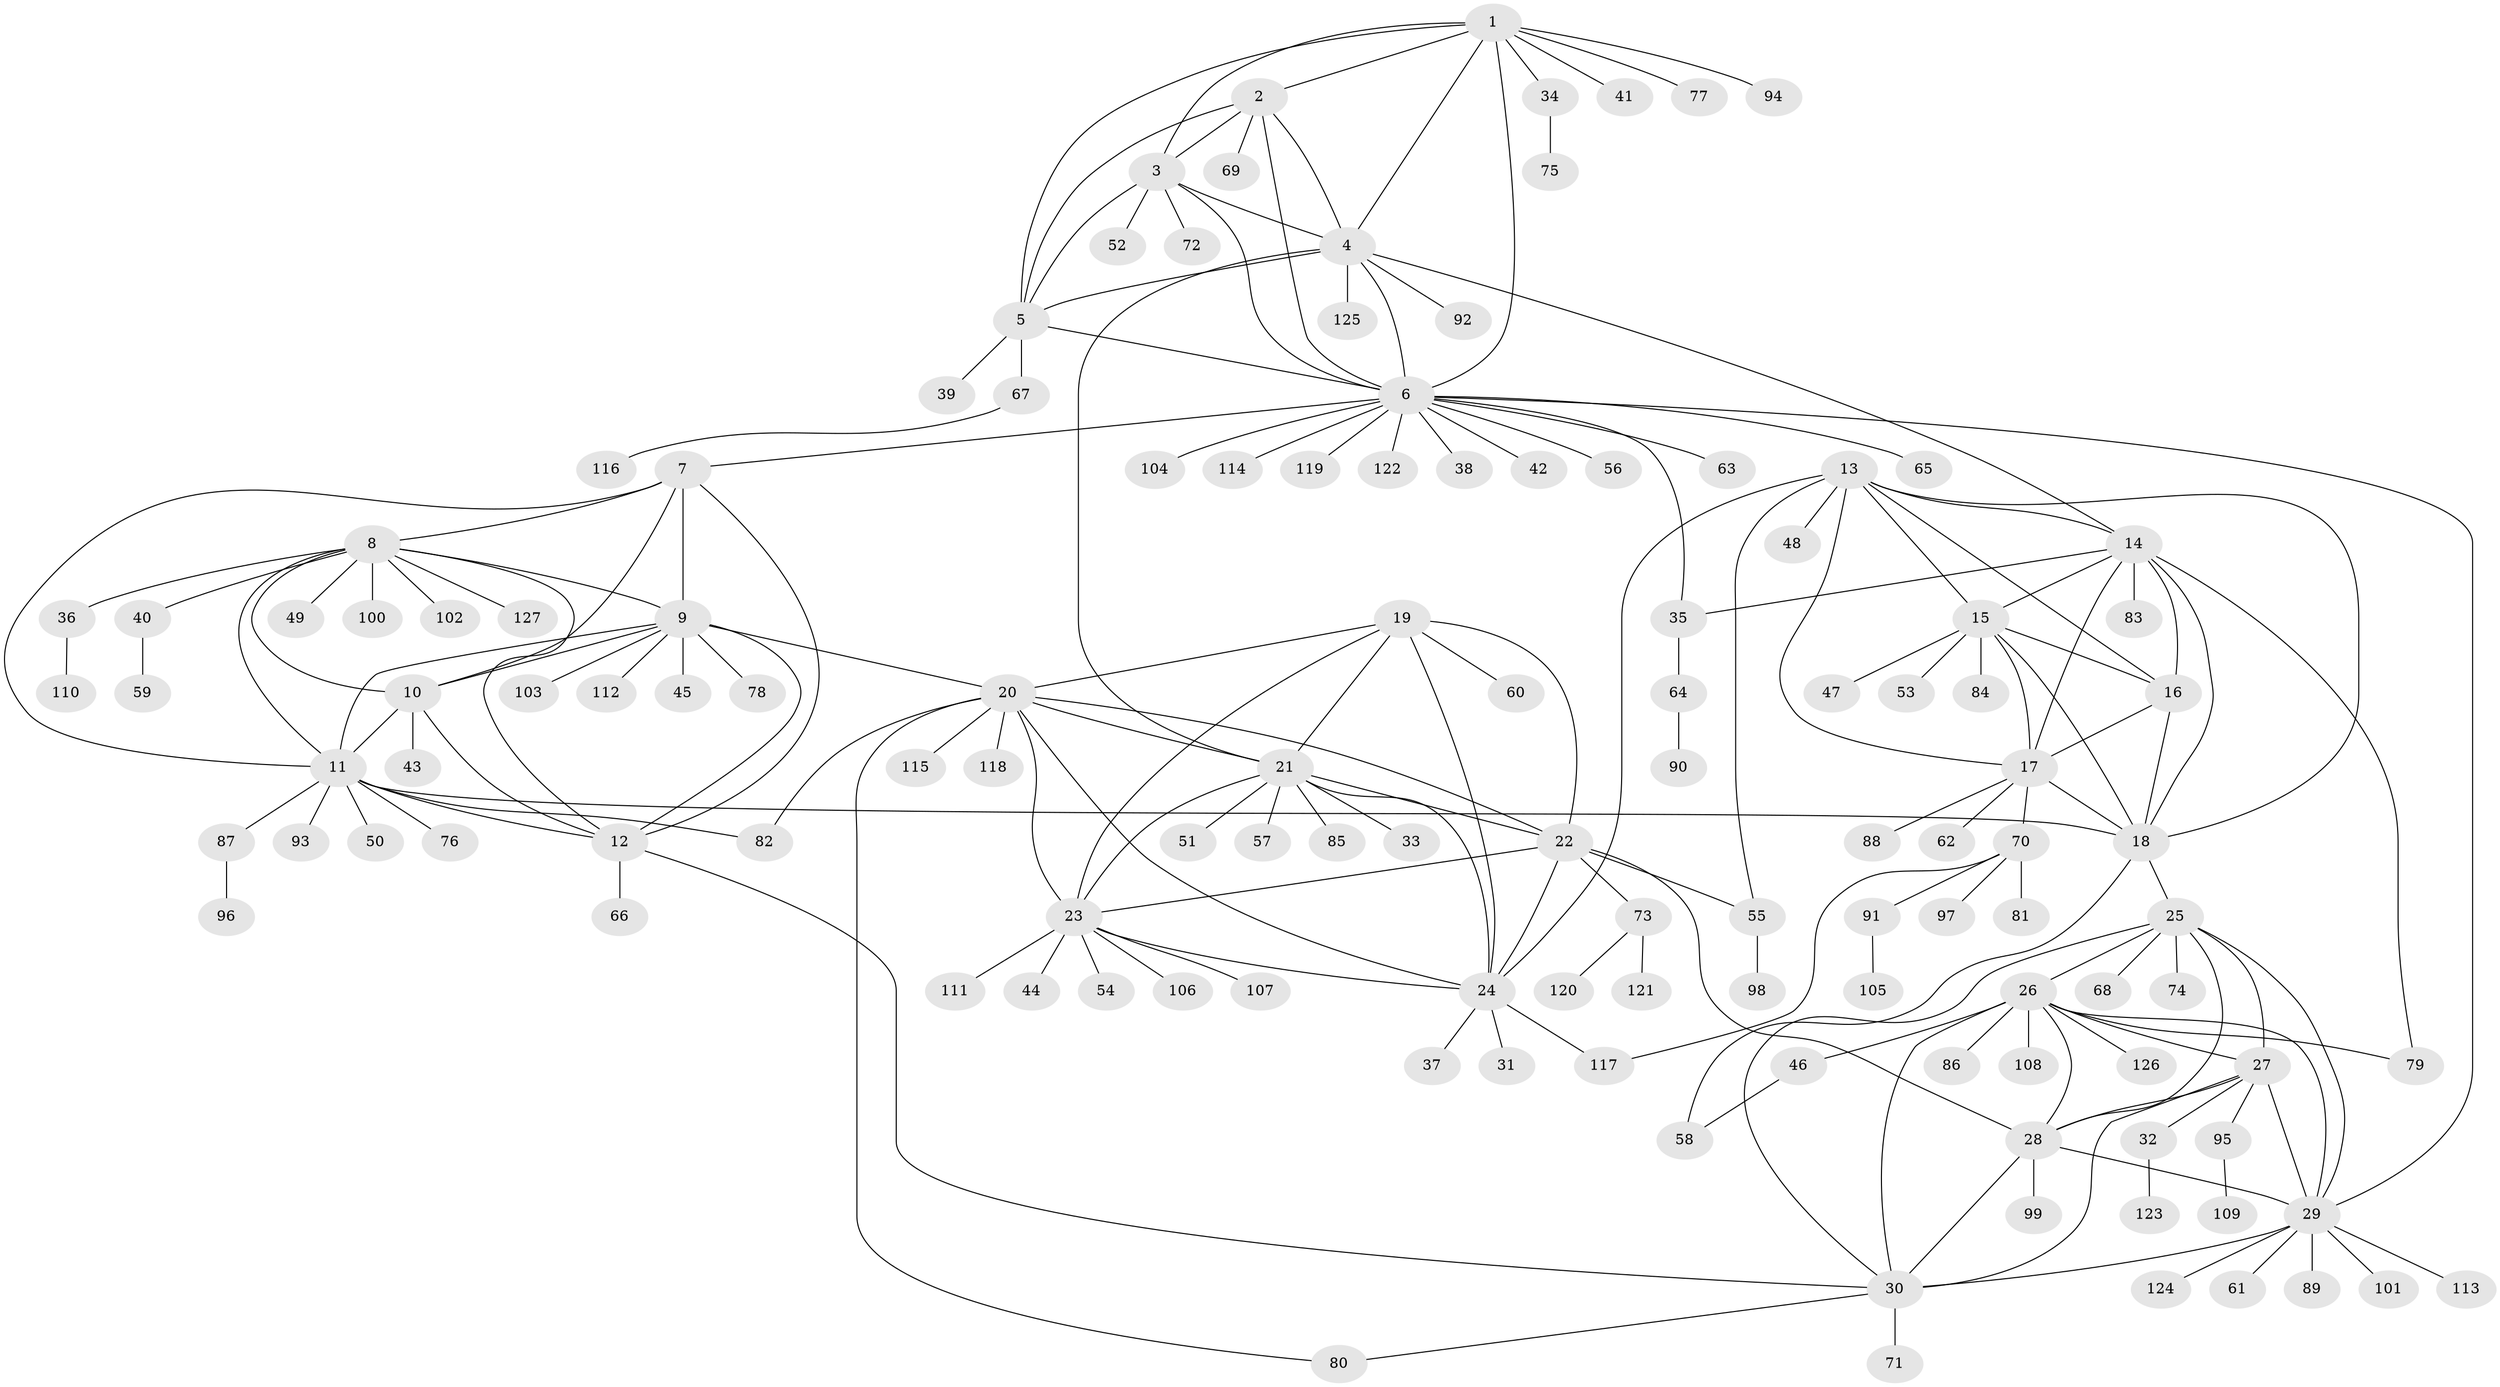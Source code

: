 // Generated by graph-tools (version 1.1) at 2025/15/03/09/25 04:15:57]
// undirected, 127 vertices, 189 edges
graph export_dot {
graph [start="1"]
  node [color=gray90,style=filled];
  1;
  2;
  3;
  4;
  5;
  6;
  7;
  8;
  9;
  10;
  11;
  12;
  13;
  14;
  15;
  16;
  17;
  18;
  19;
  20;
  21;
  22;
  23;
  24;
  25;
  26;
  27;
  28;
  29;
  30;
  31;
  32;
  33;
  34;
  35;
  36;
  37;
  38;
  39;
  40;
  41;
  42;
  43;
  44;
  45;
  46;
  47;
  48;
  49;
  50;
  51;
  52;
  53;
  54;
  55;
  56;
  57;
  58;
  59;
  60;
  61;
  62;
  63;
  64;
  65;
  66;
  67;
  68;
  69;
  70;
  71;
  72;
  73;
  74;
  75;
  76;
  77;
  78;
  79;
  80;
  81;
  82;
  83;
  84;
  85;
  86;
  87;
  88;
  89;
  90;
  91;
  92;
  93;
  94;
  95;
  96;
  97;
  98;
  99;
  100;
  101;
  102;
  103;
  104;
  105;
  106;
  107;
  108;
  109;
  110;
  111;
  112;
  113;
  114;
  115;
  116;
  117;
  118;
  119;
  120;
  121;
  122;
  123;
  124;
  125;
  126;
  127;
  1 -- 2;
  1 -- 3;
  1 -- 4;
  1 -- 5;
  1 -- 6;
  1 -- 34;
  1 -- 41;
  1 -- 77;
  1 -- 94;
  2 -- 3;
  2 -- 4;
  2 -- 5;
  2 -- 6;
  2 -- 69;
  3 -- 4;
  3 -- 5;
  3 -- 6;
  3 -- 52;
  3 -- 72;
  4 -- 5;
  4 -- 6;
  4 -- 14;
  4 -- 21;
  4 -- 92;
  4 -- 125;
  5 -- 6;
  5 -- 39;
  5 -- 67;
  6 -- 7;
  6 -- 29;
  6 -- 35;
  6 -- 38;
  6 -- 42;
  6 -- 56;
  6 -- 63;
  6 -- 65;
  6 -- 104;
  6 -- 114;
  6 -- 119;
  6 -- 122;
  7 -- 8;
  7 -- 9;
  7 -- 10;
  7 -- 11;
  7 -- 12;
  8 -- 9;
  8 -- 10;
  8 -- 11;
  8 -- 12;
  8 -- 36;
  8 -- 40;
  8 -- 49;
  8 -- 100;
  8 -- 102;
  8 -- 127;
  9 -- 10;
  9 -- 11;
  9 -- 12;
  9 -- 20;
  9 -- 45;
  9 -- 78;
  9 -- 103;
  9 -- 112;
  10 -- 11;
  10 -- 12;
  10 -- 43;
  11 -- 12;
  11 -- 18;
  11 -- 50;
  11 -- 76;
  11 -- 82;
  11 -- 87;
  11 -- 93;
  12 -- 30;
  12 -- 66;
  13 -- 14;
  13 -- 15;
  13 -- 16;
  13 -- 17;
  13 -- 18;
  13 -- 24;
  13 -- 48;
  13 -- 55;
  14 -- 15;
  14 -- 16;
  14 -- 17;
  14 -- 18;
  14 -- 35;
  14 -- 79;
  14 -- 83;
  15 -- 16;
  15 -- 17;
  15 -- 18;
  15 -- 47;
  15 -- 53;
  15 -- 84;
  16 -- 17;
  16 -- 18;
  17 -- 18;
  17 -- 62;
  17 -- 70;
  17 -- 88;
  18 -- 25;
  18 -- 58;
  19 -- 20;
  19 -- 21;
  19 -- 22;
  19 -- 23;
  19 -- 24;
  19 -- 60;
  20 -- 21;
  20 -- 22;
  20 -- 23;
  20 -- 24;
  20 -- 80;
  20 -- 82;
  20 -- 115;
  20 -- 118;
  21 -- 22;
  21 -- 23;
  21 -- 24;
  21 -- 33;
  21 -- 51;
  21 -- 57;
  21 -- 85;
  22 -- 23;
  22 -- 24;
  22 -- 28;
  22 -- 55;
  22 -- 73;
  23 -- 24;
  23 -- 44;
  23 -- 54;
  23 -- 106;
  23 -- 107;
  23 -- 111;
  24 -- 31;
  24 -- 37;
  24 -- 117;
  25 -- 26;
  25 -- 27;
  25 -- 28;
  25 -- 29;
  25 -- 30;
  25 -- 68;
  25 -- 74;
  26 -- 27;
  26 -- 28;
  26 -- 29;
  26 -- 30;
  26 -- 46;
  26 -- 79;
  26 -- 86;
  26 -- 108;
  26 -- 126;
  27 -- 28;
  27 -- 29;
  27 -- 30;
  27 -- 32;
  27 -- 95;
  28 -- 29;
  28 -- 30;
  28 -- 99;
  29 -- 30;
  29 -- 61;
  29 -- 89;
  29 -- 101;
  29 -- 113;
  29 -- 124;
  30 -- 71;
  30 -- 80;
  32 -- 123;
  34 -- 75;
  35 -- 64;
  36 -- 110;
  40 -- 59;
  46 -- 58;
  55 -- 98;
  64 -- 90;
  67 -- 116;
  70 -- 81;
  70 -- 91;
  70 -- 97;
  70 -- 117;
  73 -- 120;
  73 -- 121;
  87 -- 96;
  91 -- 105;
  95 -- 109;
}
